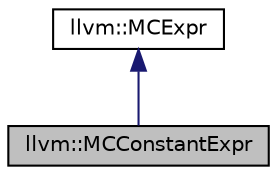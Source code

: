 digraph "llvm::MCConstantExpr"
{
 // LATEX_PDF_SIZE
  bgcolor="transparent";
  edge [fontname="Helvetica",fontsize="10",labelfontname="Helvetica",labelfontsize="10"];
  node [fontname="Helvetica",fontsize="10",shape=record];
  Node1 [label="llvm::MCConstantExpr",height=0.2,width=0.4,color="black", fillcolor="grey75", style="filled", fontcolor="black",tooltip=" "];
  Node2 -> Node1 [dir="back",color="midnightblue",fontsize="10",style="solid",fontname="Helvetica"];
  Node2 [label="llvm::MCExpr",height=0.2,width=0.4,color="black",URL="$classllvm_1_1MCExpr.html",tooltip="Base class for the full range of assembler expressions which are needed for parsing."];
}
